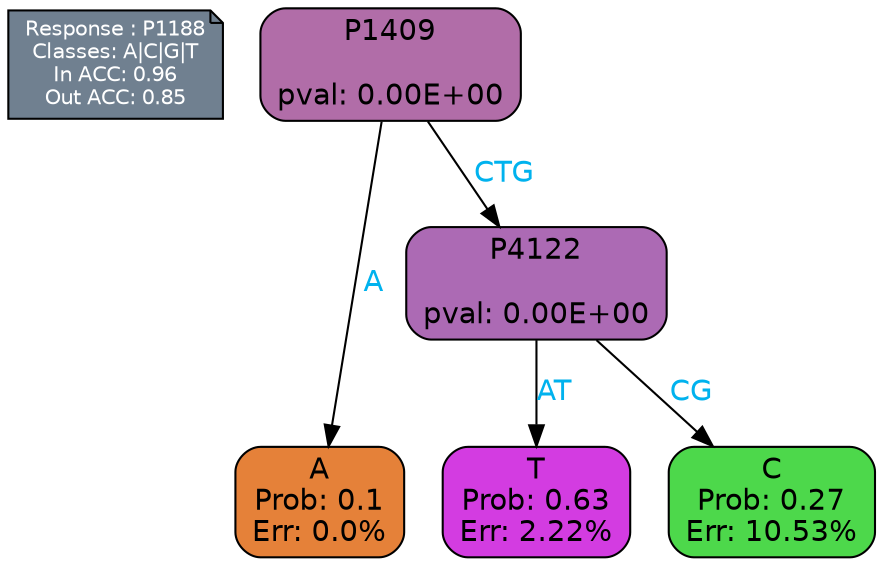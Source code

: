 digraph Tree {
node [shape=box, style="filled, rounded", color="black", fontname=helvetica] ;
graph [ranksep=equally, splines=polylines, bgcolor=transparent, dpi=600] ;
edge [fontname=helvetica] ;
LEGEND [label="Response : P1188
Classes: A|C|G|T
In ACC: 0.96
Out ACC: 0.85
",shape=note,align=left,style=filled,fillcolor="slategray",fontcolor="white",fontsize=10];1 [label="P1409

pval: 0.00E+00", fillcolor="#b16da8"] ;
2 [label="A
Prob: 0.1
Err: 0.0%", fillcolor="#e58139"] ;
3 [label="P4122

pval: 0.00E+00", fillcolor="#ac6ab4"] ;
4 [label="T
Prob: 0.63
Err: 2.22%", fillcolor="#d33ce1"] ;
5 [label="C
Prob: 0.27
Err: 10.53%", fillcolor="#4dd84b"] ;
1 -> 2 [label="A",fontcolor=deepskyblue2] ;
1 -> 3 [label="CTG",fontcolor=deepskyblue2] ;
3 -> 4 [label="AT",fontcolor=deepskyblue2] ;
3 -> 5 [label="CG",fontcolor=deepskyblue2] ;
{rank = same; 2;4;5;}{rank = same; LEGEND;1;}}